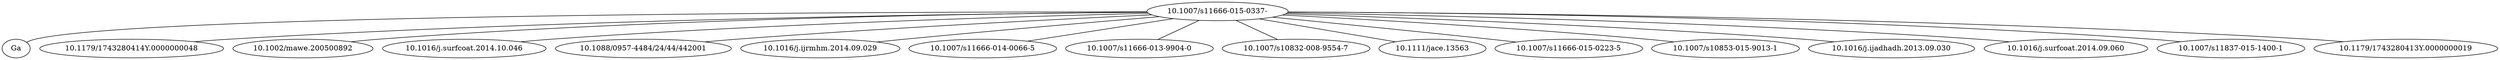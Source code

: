 strict graph "mind_mapISI:000366369800005" {
	"10.1007/s11666-015-0337-" -- Ga
	"10.1007/s11666-015-0337-" -- "10.1179/1743280414Y.0000000048"
	"10.1007/s11666-015-0337-" -- "10.1002/mawe.200500892"
	"10.1007/s11666-015-0337-" -- "10.1016/j.surfcoat.2014.10.046"
	"10.1007/s11666-015-0337-" -- "10.1088/0957-4484/24/44/442001"
	"10.1007/s11666-015-0337-" -- "10.1016/j.ijrmhm.2014.09.029"
	"10.1007/s11666-015-0337-" -- "10.1007/s11666-014-0066-5"
	"10.1007/s11666-015-0337-" -- "10.1007/s11666-013-9904-0"
	"10.1007/s11666-015-0337-" -- "10.1007/s10832-008-9554-7"
	"10.1007/s11666-015-0337-" -- "10.1111/jace.13563"
	"10.1007/s11666-015-0337-" -- "10.1007/s11666-015-0223-5"
	"10.1007/s11666-015-0337-" -- "10.1007/s10853-015-9013-1"
	"10.1007/s11666-015-0337-" -- "10.1016/j.ijadhadh.2013.09.030"
	"10.1007/s11666-015-0337-" -- "10.1016/j.surfcoat.2014.09.060"
	"10.1007/s11666-015-0337-" -- "10.1007/s11837-015-1400-1"
	"10.1007/s11666-015-0337-" -- "10.1179/1743280413Y.0000000019"
}
